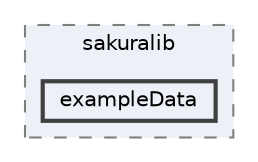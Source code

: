 digraph "exampleData"
{
 // LATEX_PDF_SIZE
  bgcolor="transparent";
  edge [fontname=Helvetica,fontsize=10,labelfontname=Helvetica,labelfontsize=10];
  node [fontname=Helvetica,fontsize=10,shape=box,height=0.2,width=0.4];
  compound=true
  subgraph clusterdir_5c303f163471370183c5df951dc89cd1 {
    graph [ bgcolor="#edf0f7", pencolor="grey50", label="sakuralib", fontname=Helvetica,fontsize=10 style="filled,dashed", URL="dir_5c303f163471370183c5df951dc89cd1.html",tooltip=""]
  dir_1beb556135ce46e5430115104b7f3508 [label="exampleData", fillcolor="#edf0f7", color="grey25", style="filled,bold", URL="dir_1beb556135ce46e5430115104b7f3508.html",tooltip=""];
  }
}
